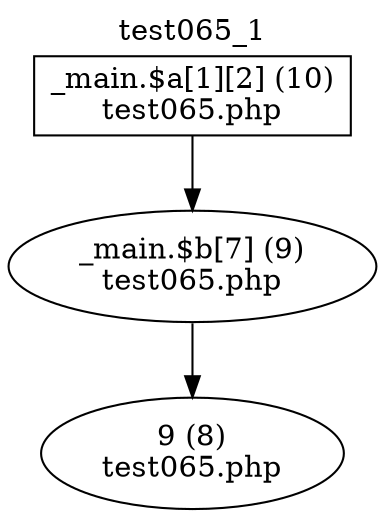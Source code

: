 digraph cfg {
  label="test065_1";
  labelloc=t;
  n1 [shape=box, label="_main.$a[1][2] (10)\ntest065.php"];
  n2 [shape=ellipse, label="_main.$b[7] (9)\ntest065.php"];
  n3 [shape=ellipse, label="9 (8)\ntest065.php"];
  n1 -> n2;
  n2 -> n3;
}
